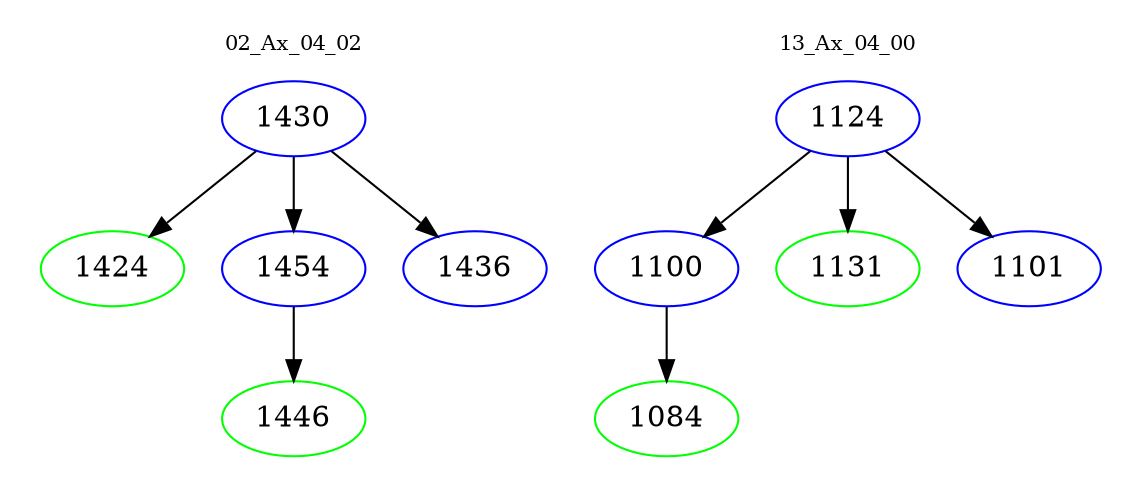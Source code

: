digraph{
subgraph cluster_0 {
color = white
label = "02_Ax_04_02";
fontsize=10;
T0_1430 [label="1430", color="blue"]
T0_1430 -> T0_1424 [color="black"]
T0_1424 [label="1424", color="green"]
T0_1430 -> T0_1454 [color="black"]
T0_1454 [label="1454", color="blue"]
T0_1454 -> T0_1446 [color="black"]
T0_1446 [label="1446", color="green"]
T0_1430 -> T0_1436 [color="black"]
T0_1436 [label="1436", color="blue"]
}
subgraph cluster_1 {
color = white
label = "13_Ax_04_00";
fontsize=10;
T1_1124 [label="1124", color="blue"]
T1_1124 -> T1_1100 [color="black"]
T1_1100 [label="1100", color="blue"]
T1_1100 -> T1_1084 [color="black"]
T1_1084 [label="1084", color="green"]
T1_1124 -> T1_1131 [color="black"]
T1_1131 [label="1131", color="green"]
T1_1124 -> T1_1101 [color="black"]
T1_1101 [label="1101", color="blue"]
}
}
